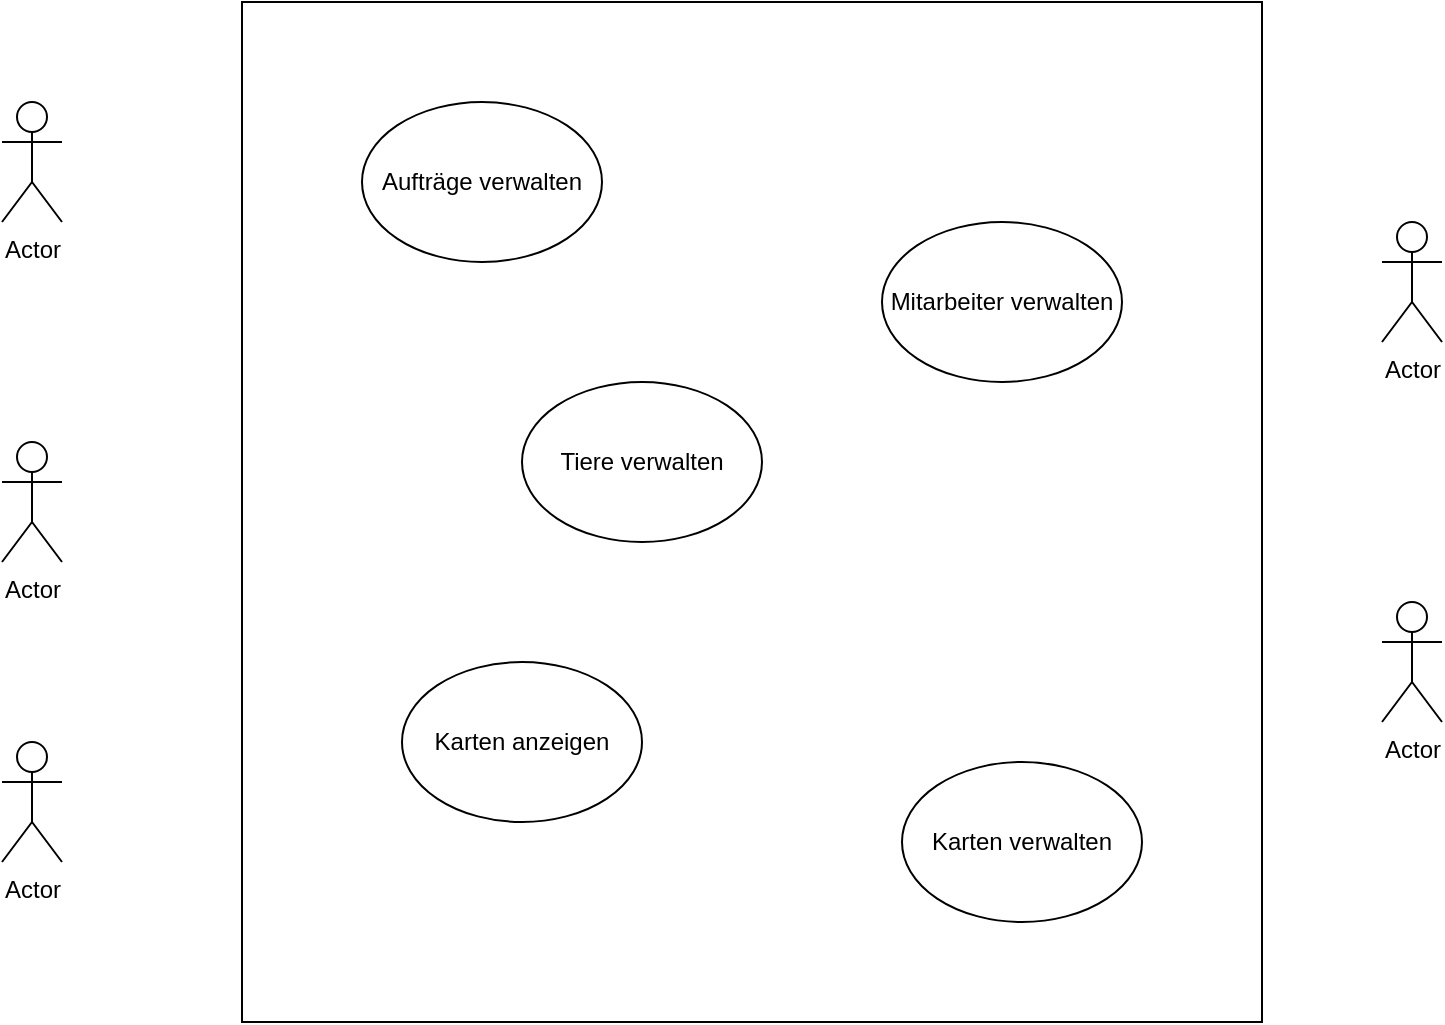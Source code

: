 <mxfile version="22.1.0" type="github">
  <diagram name="Seite-1" id="N6Jan-Rdk0IKHwFH1EoH">
    <mxGraphModel dx="1266" dy="654" grid="1" gridSize="10" guides="1" tooltips="1" connect="1" arrows="1" fold="1" page="1" pageScale="1" pageWidth="827" pageHeight="1169" math="0" shadow="0">
      <root>
        <mxCell id="0" />
        <mxCell id="1" parent="0" />
        <mxCell id="GGhbiafoqysgE8_Morpk-1" value="" style="whiteSpace=wrap;html=1;aspect=fixed;" vertex="1" parent="1">
          <mxGeometry x="180" y="70" width="510" height="510" as="geometry" />
        </mxCell>
        <mxCell id="GGhbiafoqysgE8_Morpk-2" value="Actor" style="shape=umlActor;verticalLabelPosition=bottom;verticalAlign=top;html=1;outlineConnect=0;" vertex="1" parent="1">
          <mxGeometry x="750" y="180" width="30" height="60" as="geometry" />
        </mxCell>
        <mxCell id="GGhbiafoqysgE8_Morpk-3" value="Actor" style="shape=umlActor;verticalLabelPosition=bottom;verticalAlign=top;html=1;outlineConnect=0;" vertex="1" parent="1">
          <mxGeometry x="750" y="370" width="30" height="60" as="geometry" />
        </mxCell>
        <mxCell id="GGhbiafoqysgE8_Morpk-4" value="Actor" style="shape=umlActor;verticalLabelPosition=bottom;verticalAlign=top;html=1;outlineConnect=0;" vertex="1" parent="1">
          <mxGeometry x="60" y="120" width="30" height="60" as="geometry" />
        </mxCell>
        <mxCell id="GGhbiafoqysgE8_Morpk-6" value="Actor" style="shape=umlActor;verticalLabelPosition=bottom;verticalAlign=top;html=1;outlineConnect=0;" vertex="1" parent="1">
          <mxGeometry x="60" y="290" width="30" height="60" as="geometry" />
        </mxCell>
        <mxCell id="GGhbiafoqysgE8_Morpk-7" value="Actor" style="shape=umlActor;verticalLabelPosition=bottom;verticalAlign=top;html=1;outlineConnect=0;" vertex="1" parent="1">
          <mxGeometry x="60" y="440" width="30" height="60" as="geometry" />
        </mxCell>
        <mxCell id="GGhbiafoqysgE8_Morpk-8" value="Aufträge verwalten" style="ellipse;whiteSpace=wrap;html=1;" vertex="1" parent="1">
          <mxGeometry x="240" y="120" width="120" height="80" as="geometry" />
        </mxCell>
        <mxCell id="GGhbiafoqysgE8_Morpk-9" value="Mitarbeiter verwalten" style="ellipse;whiteSpace=wrap;html=1;" vertex="1" parent="1">
          <mxGeometry x="500" y="180" width="120" height="80" as="geometry" />
        </mxCell>
        <mxCell id="GGhbiafoqysgE8_Morpk-10" value="Tiere verwalten" style="ellipse;whiteSpace=wrap;html=1;" vertex="1" parent="1">
          <mxGeometry x="320" y="260" width="120" height="80" as="geometry" />
        </mxCell>
        <mxCell id="GGhbiafoqysgE8_Morpk-11" value="Karten anzeigen" style="ellipse;whiteSpace=wrap;html=1;" vertex="1" parent="1">
          <mxGeometry x="260" y="400" width="120" height="80" as="geometry" />
        </mxCell>
        <mxCell id="GGhbiafoqysgE8_Morpk-12" value="Karten verwalten" style="ellipse;whiteSpace=wrap;html=1;" vertex="1" parent="1">
          <mxGeometry x="510" y="450" width="120" height="80" as="geometry" />
        </mxCell>
      </root>
    </mxGraphModel>
  </diagram>
</mxfile>
